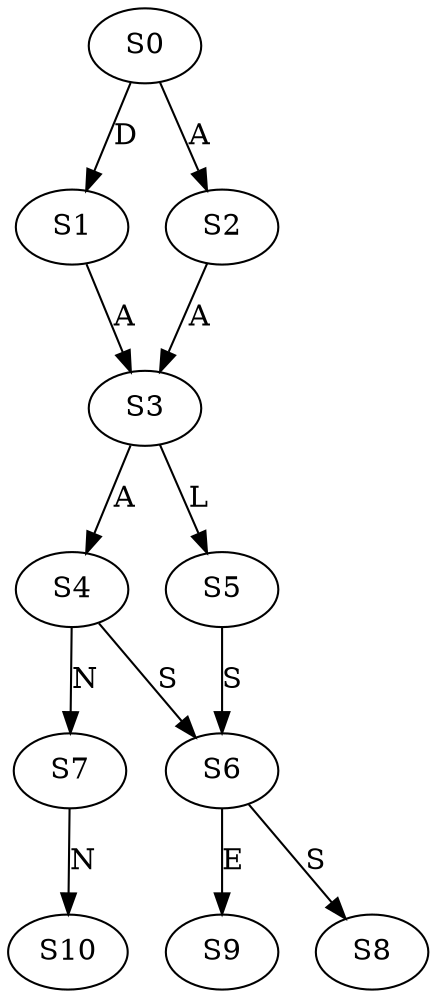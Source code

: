 strict digraph  {
	S0 -> S1 [ label = D ];
	S0 -> S2 [ label = A ];
	S1 -> S3 [ label = A ];
	S2 -> S3 [ label = A ];
	S3 -> S4 [ label = A ];
	S3 -> S5 [ label = L ];
	S4 -> S6 [ label = S ];
	S4 -> S7 [ label = N ];
	S5 -> S6 [ label = S ];
	S6 -> S8 [ label = S ];
	S6 -> S9 [ label = E ];
	S7 -> S10 [ label = N ];
}
